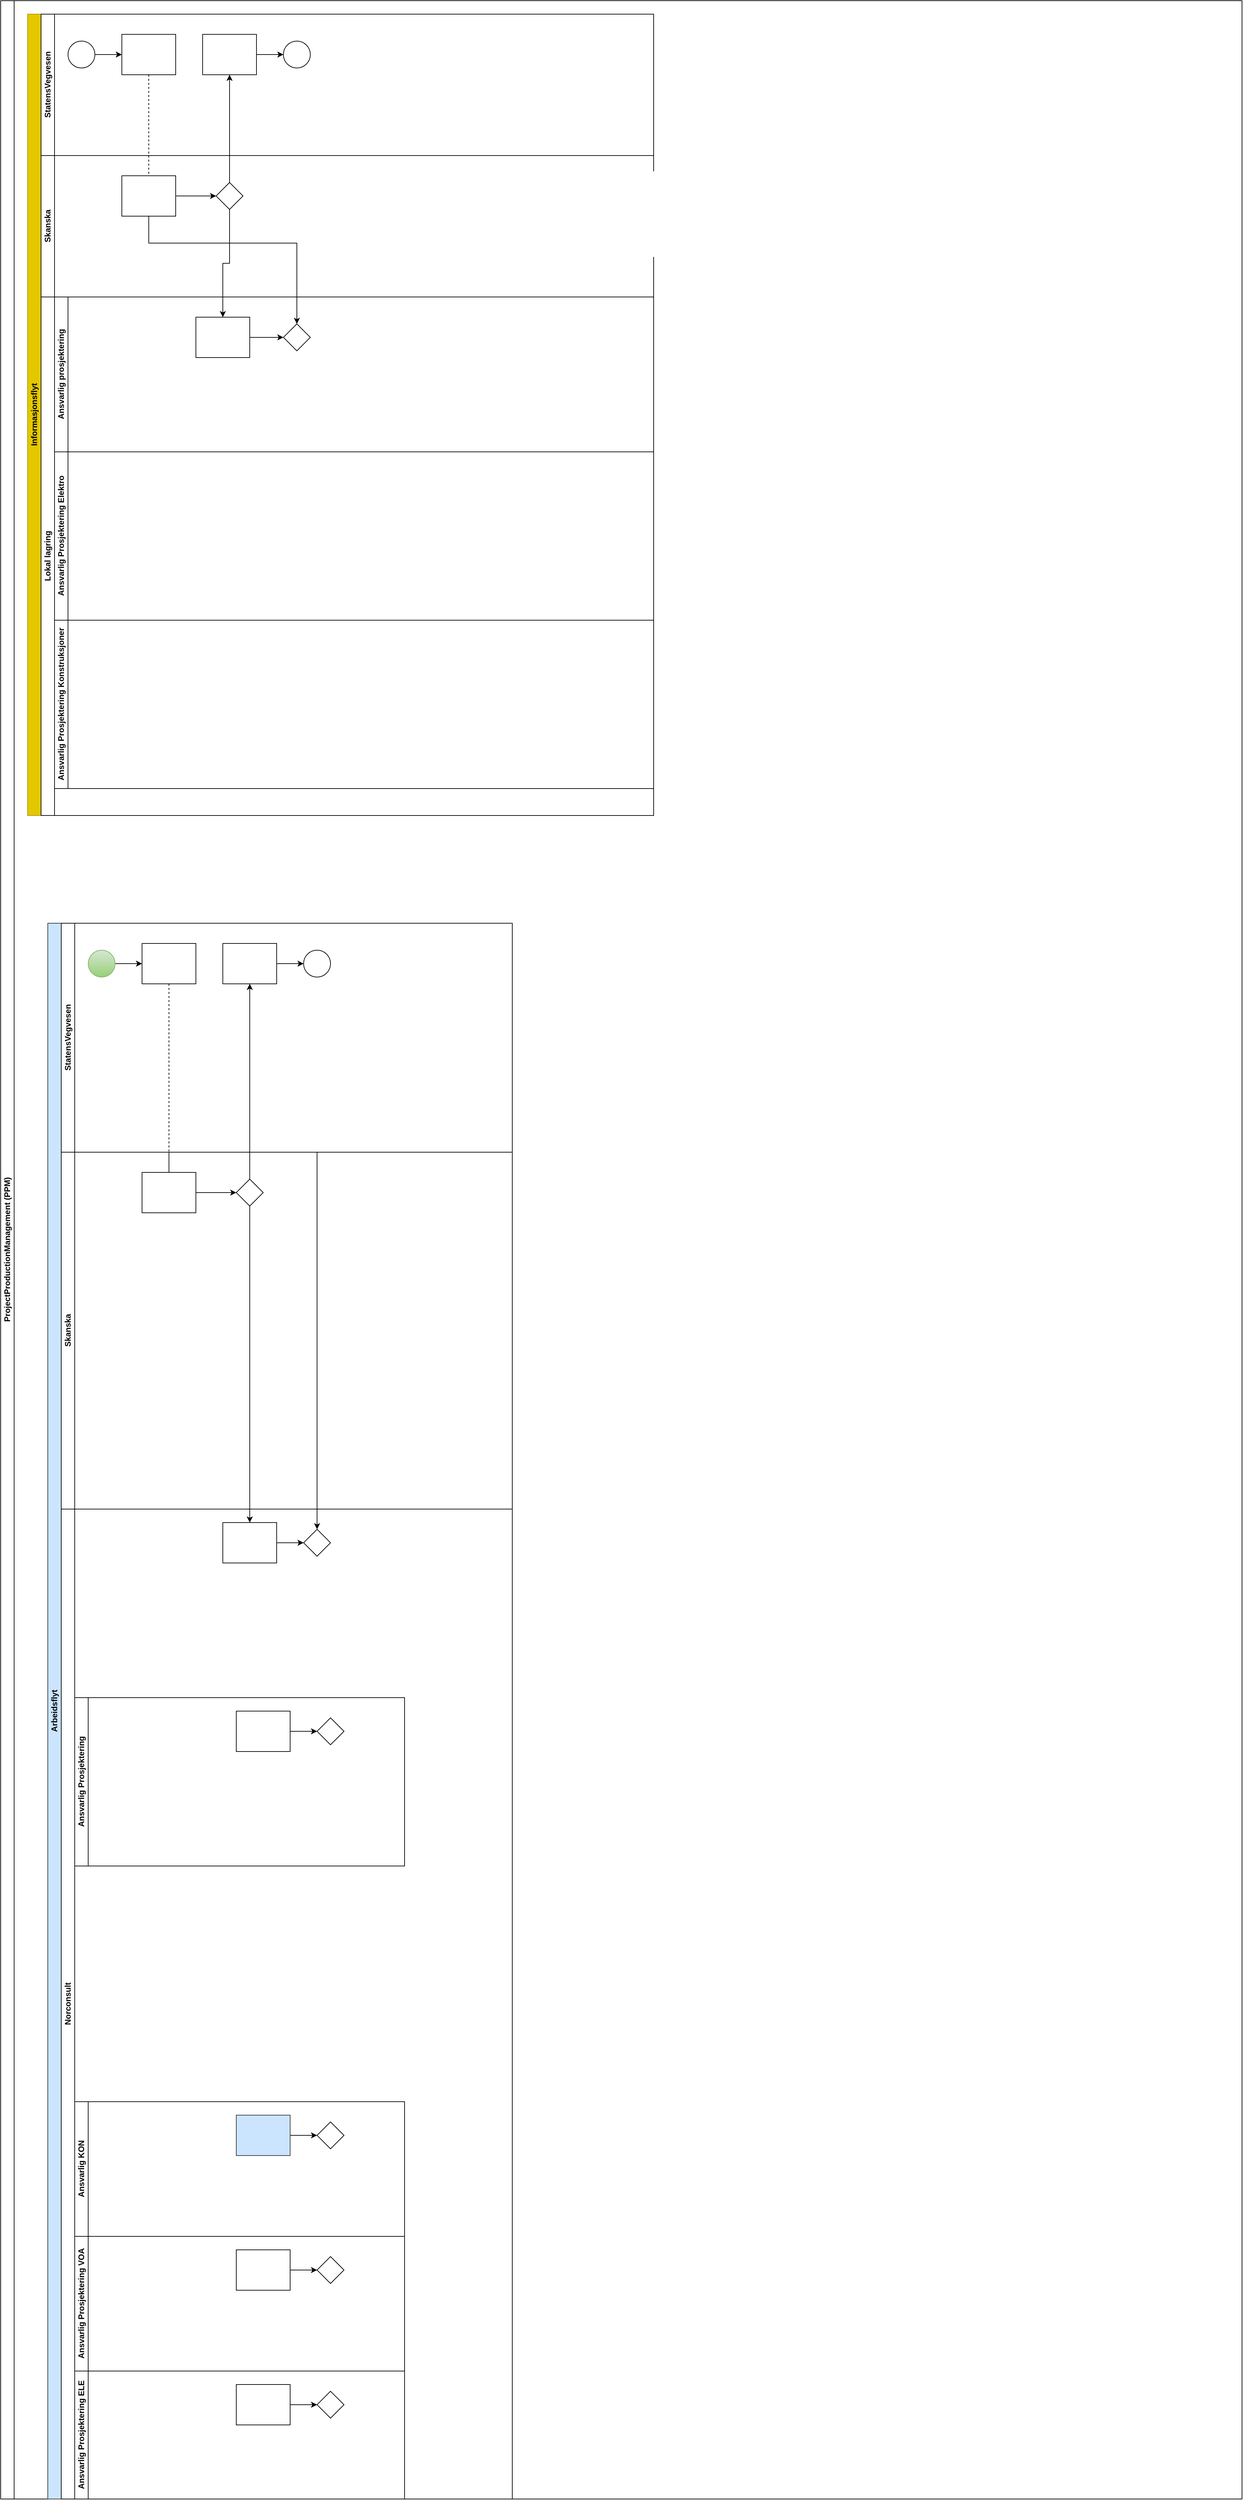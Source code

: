 <mxfile version="21.3.5" type="github" pages="2">
  <diagram id="prtHgNgQTEPvFCAcTncT" name="Main">
    <mxGraphModel dx="1531" dy="2650" grid="1" gridSize="10" guides="1" tooltips="1" connect="1" arrows="1" fold="1" page="1" pageScale="1" pageWidth="827" pageHeight="1169" math="0" shadow="0">
      <root>
        <mxCell id="0" />
        <mxCell id="1" parent="0" />
        <mxCell id="UCIDEO2dUaZ8MRB4tbwf-38" value="ProjectProductionManagement (PPM)" style="swimlane;html=1;startSize=20;horizontal=0;" vertex="1" parent="1">
          <mxGeometry x="1420" y="-560" width="1844" height="3710" as="geometry" />
        </mxCell>
        <mxCell id="UCIDEO2dUaZ8MRB4tbwf-10" value="Informasjonsflyt" style="swimlane;html=1;childLayout=stackLayout;resizeParent=1;resizeParentMax=0;horizontal=0;startSize=20;horizontalStack=0;fillColor=#e3c800;fontColor=#000000;strokeColor=#B09500;" vertex="1" parent="UCIDEO2dUaZ8MRB4tbwf-38">
          <mxGeometry x="40" y="20" width="930" height="1190" as="geometry" />
        </mxCell>
        <mxCell id="UCIDEO2dUaZ8MRB4tbwf-11" value="" style="edgeStyle=orthogonalEdgeStyle;rounded=0;orthogonalLoop=1;jettySize=auto;html=1;dashed=1;endArrow=none;endFill=0;" edge="1" parent="UCIDEO2dUaZ8MRB4tbwf-10" source="UCIDEO2dUaZ8MRB4tbwf-18" target="UCIDEO2dUaZ8MRB4tbwf-24">
          <mxGeometry relative="1" as="geometry" />
        </mxCell>
        <mxCell id="UCIDEO2dUaZ8MRB4tbwf-12" style="edgeStyle=orthogonalEdgeStyle;rounded=0;orthogonalLoop=1;jettySize=auto;html=1;endArrow=classic;endFill=1;" edge="1" parent="UCIDEO2dUaZ8MRB4tbwf-10" source="UCIDEO2dUaZ8MRB4tbwf-25" target="UCIDEO2dUaZ8MRB4tbwf-20">
          <mxGeometry relative="1" as="geometry" />
        </mxCell>
        <mxCell id="UCIDEO2dUaZ8MRB4tbwf-13" style="edgeStyle=orthogonalEdgeStyle;rounded=0;orthogonalLoop=1;jettySize=auto;html=1;endArrow=classic;endFill=1;" edge="1" parent="UCIDEO2dUaZ8MRB4tbwf-10" source="UCIDEO2dUaZ8MRB4tbwf-25" target="UCIDEO2dUaZ8MRB4tbwf-28">
          <mxGeometry relative="1" as="geometry" />
        </mxCell>
        <mxCell id="UCIDEO2dUaZ8MRB4tbwf-14" style="edgeStyle=orthogonalEdgeStyle;rounded=0;orthogonalLoop=1;jettySize=auto;html=1;endArrow=classic;endFill=1;" edge="1" parent="UCIDEO2dUaZ8MRB4tbwf-10" source="UCIDEO2dUaZ8MRB4tbwf-24" target="UCIDEO2dUaZ8MRB4tbwf-29">
          <mxGeometry relative="1" as="geometry">
            <Array as="points">
              <mxPoint x="180" y="340" />
              <mxPoint x="400" y="340" />
            </Array>
          </mxGeometry>
        </mxCell>
        <mxCell id="UCIDEO2dUaZ8MRB4tbwf-15" value="StatensVegvesen" style="swimlane;html=1;startSize=20;horizontal=0;" vertex="1" parent="UCIDEO2dUaZ8MRB4tbwf-10">
          <mxGeometry x="20" width="910" height="210" as="geometry" />
        </mxCell>
        <mxCell id="UCIDEO2dUaZ8MRB4tbwf-16" value="" style="edgeStyle=orthogonalEdgeStyle;rounded=0;orthogonalLoop=1;jettySize=auto;html=1;" edge="1" parent="UCIDEO2dUaZ8MRB4tbwf-15" source="UCIDEO2dUaZ8MRB4tbwf-17" target="UCIDEO2dUaZ8MRB4tbwf-18">
          <mxGeometry relative="1" as="geometry" />
        </mxCell>
        <mxCell id="UCIDEO2dUaZ8MRB4tbwf-17" value="" style="ellipse;whiteSpace=wrap;html=1;" vertex="1" parent="UCIDEO2dUaZ8MRB4tbwf-15">
          <mxGeometry x="40" y="40" width="40" height="40" as="geometry" />
        </mxCell>
        <mxCell id="UCIDEO2dUaZ8MRB4tbwf-18" value="" style="rounded=0;whiteSpace=wrap;html=1;fontFamily=Helvetica;fontSize=12;fontColor=#000000;align=center;" vertex="1" parent="UCIDEO2dUaZ8MRB4tbwf-15">
          <mxGeometry x="120" y="30" width="80" height="60" as="geometry" />
        </mxCell>
        <mxCell id="UCIDEO2dUaZ8MRB4tbwf-19" value="" style="edgeStyle=orthogonalEdgeStyle;rounded=0;orthogonalLoop=1;jettySize=auto;html=1;endArrow=classic;endFill=1;" edge="1" parent="UCIDEO2dUaZ8MRB4tbwf-15" source="UCIDEO2dUaZ8MRB4tbwf-20" target="UCIDEO2dUaZ8MRB4tbwf-21">
          <mxGeometry relative="1" as="geometry" />
        </mxCell>
        <mxCell id="UCIDEO2dUaZ8MRB4tbwf-20" value="" style="rounded=0;whiteSpace=wrap;html=1;fontFamily=Helvetica;fontSize=12;fontColor=#000000;align=center;" vertex="1" parent="UCIDEO2dUaZ8MRB4tbwf-15">
          <mxGeometry x="240" y="30" width="80" height="60" as="geometry" />
        </mxCell>
        <mxCell id="UCIDEO2dUaZ8MRB4tbwf-21" value="" style="ellipse;whiteSpace=wrap;html=1;" vertex="1" parent="UCIDEO2dUaZ8MRB4tbwf-15">
          <mxGeometry x="360" y="40" width="40" height="40" as="geometry" />
        </mxCell>
        <mxCell id="UCIDEO2dUaZ8MRB4tbwf-22" value="Skanska" style="swimlane;html=1;startSize=20;horizontal=0;" vertex="1" parent="UCIDEO2dUaZ8MRB4tbwf-10">
          <mxGeometry x="20" y="210" width="910" height="210" as="geometry" />
        </mxCell>
        <mxCell id="UCIDEO2dUaZ8MRB4tbwf-23" value="" style="edgeStyle=orthogonalEdgeStyle;rounded=0;orthogonalLoop=1;jettySize=auto;html=1;endArrow=classic;endFill=1;" edge="1" parent="UCIDEO2dUaZ8MRB4tbwf-22" source="UCIDEO2dUaZ8MRB4tbwf-24" target="UCIDEO2dUaZ8MRB4tbwf-25">
          <mxGeometry relative="1" as="geometry" />
        </mxCell>
        <mxCell id="UCIDEO2dUaZ8MRB4tbwf-24" value="" style="rounded=0;whiteSpace=wrap;html=1;fontFamily=Helvetica;fontSize=12;fontColor=#000000;align=center;" vertex="1" parent="UCIDEO2dUaZ8MRB4tbwf-22">
          <mxGeometry x="120" y="30" width="80" height="60" as="geometry" />
        </mxCell>
        <mxCell id="UCIDEO2dUaZ8MRB4tbwf-25" value="" style="rhombus;whiteSpace=wrap;html=1;fontFamily=Helvetica;fontSize=12;fontColor=#000000;align=center;" vertex="1" parent="UCIDEO2dUaZ8MRB4tbwf-22">
          <mxGeometry x="260" y="40" width="40" height="40" as="geometry" />
        </mxCell>
        <mxCell id="UCIDEO2dUaZ8MRB4tbwf-26" value="Lokal lagring" style="swimlane;html=1;startSize=20;horizontal=0;" vertex="1" parent="UCIDEO2dUaZ8MRB4tbwf-10">
          <mxGeometry x="20" y="420" width="910" height="770" as="geometry" />
        </mxCell>
        <mxCell id="UCIDEO2dUaZ8MRB4tbwf-30" value="Ansvarlig Prosjektering Elektro" style="swimlane;html=1;startSize=20;horizontal=0;" vertex="1" parent="UCIDEO2dUaZ8MRB4tbwf-26">
          <mxGeometry x="20" y="230" width="890" height="250" as="geometry" />
        </mxCell>
        <mxCell id="UCIDEO2dUaZ8MRB4tbwf-34" value="Ansvarlig prosjektering" style="swimlane;html=1;startSize=20;horizontal=0;" vertex="1" parent="UCIDEO2dUaZ8MRB4tbwf-26">
          <mxGeometry x="20" width="890" height="230" as="geometry" />
        </mxCell>
        <mxCell id="UCIDEO2dUaZ8MRB4tbwf-28" value="" style="rounded=0;whiteSpace=wrap;html=1;fontFamily=Helvetica;fontSize=12;fontColor=#000000;align=center;" vertex="1" parent="UCIDEO2dUaZ8MRB4tbwf-34">
          <mxGeometry x="210" y="30" width="80" height="60" as="geometry" />
        </mxCell>
        <mxCell id="UCIDEO2dUaZ8MRB4tbwf-29" value="" style="rhombus;whiteSpace=wrap;html=1;fontFamily=Helvetica;fontSize=12;fontColor=#000000;align=center;" vertex="1" parent="UCIDEO2dUaZ8MRB4tbwf-34">
          <mxGeometry x="340" y="40" width="40" height="40" as="geometry" />
        </mxCell>
        <mxCell id="UCIDEO2dUaZ8MRB4tbwf-27" value="" style="edgeStyle=orthogonalEdgeStyle;rounded=0;orthogonalLoop=1;jettySize=auto;html=1;endArrow=classic;endFill=1;" edge="1" parent="UCIDEO2dUaZ8MRB4tbwf-34" source="UCIDEO2dUaZ8MRB4tbwf-28" target="UCIDEO2dUaZ8MRB4tbwf-29">
          <mxGeometry relative="1" as="geometry" />
        </mxCell>
        <mxCell id="djbqxNsRke2GZn1zyDz0-1" value="Ansvarlig Prosjektering Konstruksjoner" style="swimlane;html=1;startSize=20;horizontal=0;" vertex="1" parent="UCIDEO2dUaZ8MRB4tbwf-26">
          <mxGeometry x="20" y="480" width="890" height="250" as="geometry" />
        </mxCell>
        <mxCell id="dNxyNK7c78bLwvsdeMH5-19" value="Arbeidsflyt" style="swimlane;html=1;childLayout=stackLayout;resizeParent=1;resizeParentMax=0;horizontal=0;startSize=20;horizontalStack=0;fillColor=#cce5ff;strokeColor=#36393d;" parent="UCIDEO2dUaZ8MRB4tbwf-38" vertex="1">
          <mxGeometry x="70" y="1370" width="690" height="2340" as="geometry" />
        </mxCell>
        <mxCell id="dNxyNK7c78bLwvsdeMH5-27" value="" style="edgeStyle=orthogonalEdgeStyle;rounded=0;orthogonalLoop=1;jettySize=auto;html=1;dashed=1;endArrow=none;endFill=0;" parent="dNxyNK7c78bLwvsdeMH5-19" source="dNxyNK7c78bLwvsdeMH5-24" target="dNxyNK7c78bLwvsdeMH5-26" edge="1">
          <mxGeometry relative="1" as="geometry" />
        </mxCell>
        <mxCell id="dNxyNK7c78bLwvsdeMH5-31" style="edgeStyle=orthogonalEdgeStyle;rounded=0;orthogonalLoop=1;jettySize=auto;html=1;endArrow=classic;endFill=1;" parent="dNxyNK7c78bLwvsdeMH5-19" source="dNxyNK7c78bLwvsdeMH5-28" target="dNxyNK7c78bLwvsdeMH5-30" edge="1">
          <mxGeometry relative="1" as="geometry" />
        </mxCell>
        <mxCell id="dNxyNK7c78bLwvsdeMH5-35" style="edgeStyle=orthogonalEdgeStyle;rounded=0;orthogonalLoop=1;jettySize=auto;html=1;endArrow=classic;endFill=1;" parent="dNxyNK7c78bLwvsdeMH5-19" source="dNxyNK7c78bLwvsdeMH5-28" target="dNxyNK7c78bLwvsdeMH5-34" edge="1">
          <mxGeometry relative="1" as="geometry" />
        </mxCell>
        <mxCell id="dNxyNK7c78bLwvsdeMH5-38" style="edgeStyle=orthogonalEdgeStyle;rounded=0;orthogonalLoop=1;jettySize=auto;html=1;endArrow=classic;endFill=1;" parent="dNxyNK7c78bLwvsdeMH5-19" source="dNxyNK7c78bLwvsdeMH5-26" target="dNxyNK7c78bLwvsdeMH5-36" edge="1">
          <mxGeometry relative="1" as="geometry">
            <Array as="points">
              <mxPoint x="180" y="340" />
              <mxPoint x="400" y="340" />
            </Array>
          </mxGeometry>
        </mxCell>
        <mxCell id="dNxyNK7c78bLwvsdeMH5-20" value="StatensVegvesen" style="swimlane;html=1;startSize=20;horizontal=0;" parent="dNxyNK7c78bLwvsdeMH5-19" vertex="1">
          <mxGeometry x="20" width="670" height="340" as="geometry" />
        </mxCell>
        <mxCell id="dNxyNK7c78bLwvsdeMH5-25" value="" style="edgeStyle=orthogonalEdgeStyle;rounded=0;orthogonalLoop=1;jettySize=auto;html=1;" parent="dNxyNK7c78bLwvsdeMH5-20" source="dNxyNK7c78bLwvsdeMH5-23" target="dNxyNK7c78bLwvsdeMH5-24" edge="1">
          <mxGeometry relative="1" as="geometry" />
        </mxCell>
        <mxCell id="dNxyNK7c78bLwvsdeMH5-23" value="" style="ellipse;whiteSpace=wrap;html=1;fillColor=#d5e8d4;gradientColor=#97d077;strokeColor=#82b366;" parent="dNxyNK7c78bLwvsdeMH5-20" vertex="1">
          <mxGeometry x="40" y="40" width="40" height="40" as="geometry" />
        </mxCell>
        <mxCell id="dNxyNK7c78bLwvsdeMH5-24" value="" style="rounded=0;whiteSpace=wrap;html=1;fontFamily=Helvetica;fontSize=12;fontColor=#000000;align=center;" parent="dNxyNK7c78bLwvsdeMH5-20" vertex="1">
          <mxGeometry x="120" y="30" width="80" height="60" as="geometry" />
        </mxCell>
        <mxCell id="dNxyNK7c78bLwvsdeMH5-33" value="" style="edgeStyle=orthogonalEdgeStyle;rounded=0;orthogonalLoop=1;jettySize=auto;html=1;endArrow=classic;endFill=1;" parent="dNxyNK7c78bLwvsdeMH5-20" source="dNxyNK7c78bLwvsdeMH5-30" target="dNxyNK7c78bLwvsdeMH5-32" edge="1">
          <mxGeometry relative="1" as="geometry" />
        </mxCell>
        <mxCell id="dNxyNK7c78bLwvsdeMH5-30" value="" style="rounded=0;whiteSpace=wrap;html=1;fontFamily=Helvetica;fontSize=12;fontColor=#000000;align=center;" parent="dNxyNK7c78bLwvsdeMH5-20" vertex="1">
          <mxGeometry x="240" y="30" width="80" height="60" as="geometry" />
        </mxCell>
        <mxCell id="dNxyNK7c78bLwvsdeMH5-32" value="" style="ellipse;whiteSpace=wrap;html=1;" parent="dNxyNK7c78bLwvsdeMH5-20" vertex="1">
          <mxGeometry x="360" y="40" width="40" height="40" as="geometry" />
        </mxCell>
        <mxCell id="dNxyNK7c78bLwvsdeMH5-21" value="Skanska" style="swimlane;html=1;startSize=20;horizontal=0;" parent="dNxyNK7c78bLwvsdeMH5-19" vertex="1">
          <mxGeometry x="20" y="340" width="670" height="530" as="geometry" />
        </mxCell>
        <mxCell id="dNxyNK7c78bLwvsdeMH5-29" value="" style="edgeStyle=orthogonalEdgeStyle;rounded=0;orthogonalLoop=1;jettySize=auto;html=1;endArrow=classic;endFill=1;" parent="dNxyNK7c78bLwvsdeMH5-21" source="dNxyNK7c78bLwvsdeMH5-26" target="dNxyNK7c78bLwvsdeMH5-28" edge="1">
          <mxGeometry relative="1" as="geometry" />
        </mxCell>
        <mxCell id="dNxyNK7c78bLwvsdeMH5-26" value="" style="rounded=0;whiteSpace=wrap;html=1;fontFamily=Helvetica;fontSize=12;fontColor=#000000;align=center;" parent="dNxyNK7c78bLwvsdeMH5-21" vertex="1">
          <mxGeometry x="120" y="30" width="80" height="60" as="geometry" />
        </mxCell>
        <mxCell id="dNxyNK7c78bLwvsdeMH5-28" value="" style="rhombus;whiteSpace=wrap;html=1;fontFamily=Helvetica;fontSize=12;fontColor=#000000;align=center;" parent="dNxyNK7c78bLwvsdeMH5-21" vertex="1">
          <mxGeometry x="260" y="40" width="40" height="40" as="geometry" />
        </mxCell>
        <mxCell id="dNxyNK7c78bLwvsdeMH5-22" value="Norconsult" style="swimlane;html=1;startSize=20;horizontal=0;" parent="dNxyNK7c78bLwvsdeMH5-19" vertex="1">
          <mxGeometry x="20" y="870" width="670" height="1470" as="geometry" />
        </mxCell>
        <mxCell id="dNxyNK7c78bLwvsdeMH5-37" value="" style="edgeStyle=orthogonalEdgeStyle;rounded=0;orthogonalLoop=1;jettySize=auto;html=1;endArrow=classic;endFill=1;" parent="dNxyNK7c78bLwvsdeMH5-22" source="dNxyNK7c78bLwvsdeMH5-34" target="dNxyNK7c78bLwvsdeMH5-36" edge="1">
          <mxGeometry relative="1" as="geometry" />
        </mxCell>
        <mxCell id="dNxyNK7c78bLwvsdeMH5-34" value="" style="rounded=0;whiteSpace=wrap;html=1;fontFamily=Helvetica;fontSize=12;fontColor=#000000;align=center;" parent="dNxyNK7c78bLwvsdeMH5-22" vertex="1">
          <mxGeometry x="240" y="20" width="80" height="60" as="geometry" />
        </mxCell>
        <mxCell id="dNxyNK7c78bLwvsdeMH5-36" value="" style="rhombus;whiteSpace=wrap;html=1;fontFamily=Helvetica;fontSize=12;fontColor=#000000;align=center;" parent="dNxyNK7c78bLwvsdeMH5-22" vertex="1">
          <mxGeometry x="360" y="30" width="40" height="40" as="geometry" />
        </mxCell>
        <mxCell id="UCIDEO2dUaZ8MRB4tbwf-2" value="Ansvarlig Prosjektering ELE" style="swimlane;html=1;startSize=20;horizontal=0;" vertex="1" parent="dNxyNK7c78bLwvsdeMH5-22">
          <mxGeometry x="20" y="1280" width="490" height="190" as="geometry" />
        </mxCell>
        <mxCell id="UCIDEO2dUaZ8MRB4tbwf-3" value="" style="edgeStyle=orthogonalEdgeStyle;rounded=0;orthogonalLoop=1;jettySize=auto;html=1;endArrow=classic;endFill=1;" edge="1" parent="UCIDEO2dUaZ8MRB4tbwf-2" source="UCIDEO2dUaZ8MRB4tbwf-4" target="UCIDEO2dUaZ8MRB4tbwf-5">
          <mxGeometry relative="1" as="geometry" />
        </mxCell>
        <mxCell id="UCIDEO2dUaZ8MRB4tbwf-4" value="" style="rounded=0;whiteSpace=wrap;html=1;fontFamily=Helvetica;fontSize=12;fontColor=#000000;align=center;" vertex="1" parent="UCIDEO2dUaZ8MRB4tbwf-2">
          <mxGeometry x="240" y="20" width="80" height="60" as="geometry" />
        </mxCell>
        <mxCell id="UCIDEO2dUaZ8MRB4tbwf-5" value="" style="rhombus;whiteSpace=wrap;html=1;fontFamily=Helvetica;fontSize=12;fontColor=#000000;align=center;" vertex="1" parent="UCIDEO2dUaZ8MRB4tbwf-2">
          <mxGeometry x="360" y="30" width="40" height="40" as="geometry" />
        </mxCell>
        <mxCell id="djbqxNsRke2GZn1zyDz0-2" value="Ansvarlig Prosjektering VOA" style="swimlane;html=1;startSize=20;horizontal=0;" vertex="1" parent="UCIDEO2dUaZ8MRB4tbwf-2">
          <mxGeometry y="-200" width="490" height="200" as="geometry" />
        </mxCell>
        <mxCell id="djbqxNsRke2GZn1zyDz0-3" value="" style="edgeStyle=orthogonalEdgeStyle;rounded=0;orthogonalLoop=1;jettySize=auto;html=1;endArrow=classic;endFill=1;" edge="1" parent="djbqxNsRke2GZn1zyDz0-2" source="djbqxNsRke2GZn1zyDz0-4" target="djbqxNsRke2GZn1zyDz0-5">
          <mxGeometry relative="1" as="geometry" />
        </mxCell>
        <mxCell id="djbqxNsRke2GZn1zyDz0-4" value="" style="rounded=0;whiteSpace=wrap;html=1;fontFamily=Helvetica;fontSize=12;fontColor=#000000;align=center;" vertex="1" parent="djbqxNsRke2GZn1zyDz0-2">
          <mxGeometry x="240" y="20" width="80" height="60" as="geometry" />
        </mxCell>
        <mxCell id="djbqxNsRke2GZn1zyDz0-5" value="" style="rhombus;whiteSpace=wrap;html=1;fontFamily=Helvetica;fontSize=12;fontColor=#000000;align=center;" vertex="1" parent="djbqxNsRke2GZn1zyDz0-2">
          <mxGeometry x="360" y="30" width="40" height="40" as="geometry" />
        </mxCell>
        <mxCell id="UCIDEO2dUaZ8MRB4tbwf-6" value="Ansvarlig KON" style="swimlane;html=1;startSize=20;horizontal=0;" vertex="1" parent="djbqxNsRke2GZn1zyDz0-2">
          <mxGeometry y="-200" width="490" height="200" as="geometry" />
        </mxCell>
        <mxCell id="UCIDEO2dUaZ8MRB4tbwf-7" value="" style="edgeStyle=orthogonalEdgeStyle;rounded=0;orthogonalLoop=1;jettySize=auto;html=1;endArrow=classic;endFill=1;" edge="1" parent="UCIDEO2dUaZ8MRB4tbwf-6" source="UCIDEO2dUaZ8MRB4tbwf-8" target="UCIDEO2dUaZ8MRB4tbwf-9">
          <mxGeometry relative="1" as="geometry" />
        </mxCell>
        <UserObject label="" link="data:page/id,zfPuU6d7O3pm1Su8_oKs" id="UCIDEO2dUaZ8MRB4tbwf-8">
          <mxCell style="rounded=0;whiteSpace=wrap;html=1;fontFamily=Helvetica;fontSize=12;align=center;fillColor=#cce5ff;strokeColor=#36393d;" vertex="1" parent="UCIDEO2dUaZ8MRB4tbwf-6">
            <mxGeometry x="240" y="20" width="80" height="60" as="geometry" />
          </mxCell>
        </UserObject>
        <mxCell id="UCIDEO2dUaZ8MRB4tbwf-9" value="" style="rhombus;whiteSpace=wrap;html=1;fontFamily=Helvetica;fontSize=12;fontColor=#000000;align=center;" vertex="1" parent="UCIDEO2dUaZ8MRB4tbwf-6">
          <mxGeometry x="360" y="30" width="40" height="40" as="geometry" />
        </mxCell>
        <mxCell id="djbqxNsRke2GZn1zyDz0-6" value="Ansvarlig Prosjektering" style="swimlane;html=1;startSize=20;horizontal=0;" vertex="1" parent="dNxyNK7c78bLwvsdeMH5-22">
          <mxGeometry x="20" y="280" width="490" height="250" as="geometry" />
        </mxCell>
        <mxCell id="djbqxNsRke2GZn1zyDz0-7" value="" style="edgeStyle=orthogonalEdgeStyle;rounded=0;orthogonalLoop=1;jettySize=auto;html=1;endArrow=classic;endFill=1;" edge="1" parent="djbqxNsRke2GZn1zyDz0-6" source="djbqxNsRke2GZn1zyDz0-8" target="djbqxNsRke2GZn1zyDz0-9">
          <mxGeometry relative="1" as="geometry" />
        </mxCell>
        <mxCell id="djbqxNsRke2GZn1zyDz0-8" value="" style="rounded=0;whiteSpace=wrap;html=1;fontFamily=Helvetica;fontSize=12;fontColor=#000000;align=center;" vertex="1" parent="djbqxNsRke2GZn1zyDz0-6">
          <mxGeometry x="240" y="20" width="80" height="60" as="geometry" />
        </mxCell>
        <mxCell id="djbqxNsRke2GZn1zyDz0-9" value="" style="rhombus;whiteSpace=wrap;html=1;fontFamily=Helvetica;fontSize=12;fontColor=#000000;align=center;" vertex="1" parent="djbqxNsRke2GZn1zyDz0-6">
          <mxGeometry x="360" y="30" width="40" height="40" as="geometry" />
        </mxCell>
      </root>
    </mxGraphModel>
  </diagram>
  <diagram id="zfPuU6d7O3pm1Su8_oKs" name="Arbeid_Bygging">
    <mxGraphModel dx="2358" dy="1481" grid="1" gridSize="10" guides="1" tooltips="1" connect="1" arrows="1" fold="1" page="1" pageScale="1" pageWidth="827" pageHeight="1169" math="0" shadow="0">
      <root>
        <mxCell id="0" />
        <mxCell id="1" parent="0" />
        <mxCell id="D3K2LMp3ECeB5q6hBuVG-1" value="Actor" style="shape=umlActor;verticalLabelPosition=bottom;verticalAlign=top;html=1;outlineConnect=0;" vertex="1" parent="1">
          <mxGeometry x="399" y="555" width="30" height="60" as="geometry" />
        </mxCell>
        <mxCell id="D3K2LMp3ECeB5q6hBuVG-5" style="edgeStyle=orthogonalEdgeStyle;rounded=0;orthogonalLoop=1;jettySize=auto;html=1;entryX=0;entryY=0.5;entryDx=0;entryDy=0;" edge="1" parent="1" source="D3K2LMp3ECeB5q6hBuVG-2" target="D3K2LMp3ECeB5q6hBuVG-3">
          <mxGeometry relative="1" as="geometry" />
        </mxCell>
        <mxCell id="D3K2LMp3ECeB5q6hBuVG-6" style="edgeStyle=orthogonalEdgeStyle;rounded=0;orthogonalLoop=1;jettySize=auto;html=1;entryX=0.5;entryY=0;entryDx=0;entryDy=0;exitX=0.5;exitY=1;exitDx=0;exitDy=0;" edge="1" parent="1" source="D3K2LMp3ECeB5q6hBuVG-2" target="D3K2LMp3ECeB5q6hBuVG-4">
          <mxGeometry relative="1" as="geometry" />
        </mxCell>
        <mxCell id="D3K2LMp3ECeB5q6hBuVG-2" value="" style="rounded=0;whiteSpace=wrap;html=1;fillColor=#ffcc99;strokeColor=#36393d;" vertex="1" parent="1">
          <mxGeometry x="520" y="340" width="120" height="60" as="geometry" />
        </mxCell>
        <mxCell id="D3K2LMp3ECeB5q6hBuVG-3" value="" style="rounded=1;whiteSpace=wrap;html=1;" vertex="1" parent="1">
          <mxGeometry x="880" y="340" width="120" height="60" as="geometry" />
        </mxCell>
        <mxCell id="D3K2LMp3ECeB5q6hBuVG-4" value="" style="rounded=1;whiteSpace=wrap;html=1;fillColor=#ffff88;strokeColor=#36393d;" vertex="1" parent="1">
          <mxGeometry x="760" y="600" width="120" height="60" as="geometry" />
        </mxCell>
      </root>
    </mxGraphModel>
  </diagram>
</mxfile>
